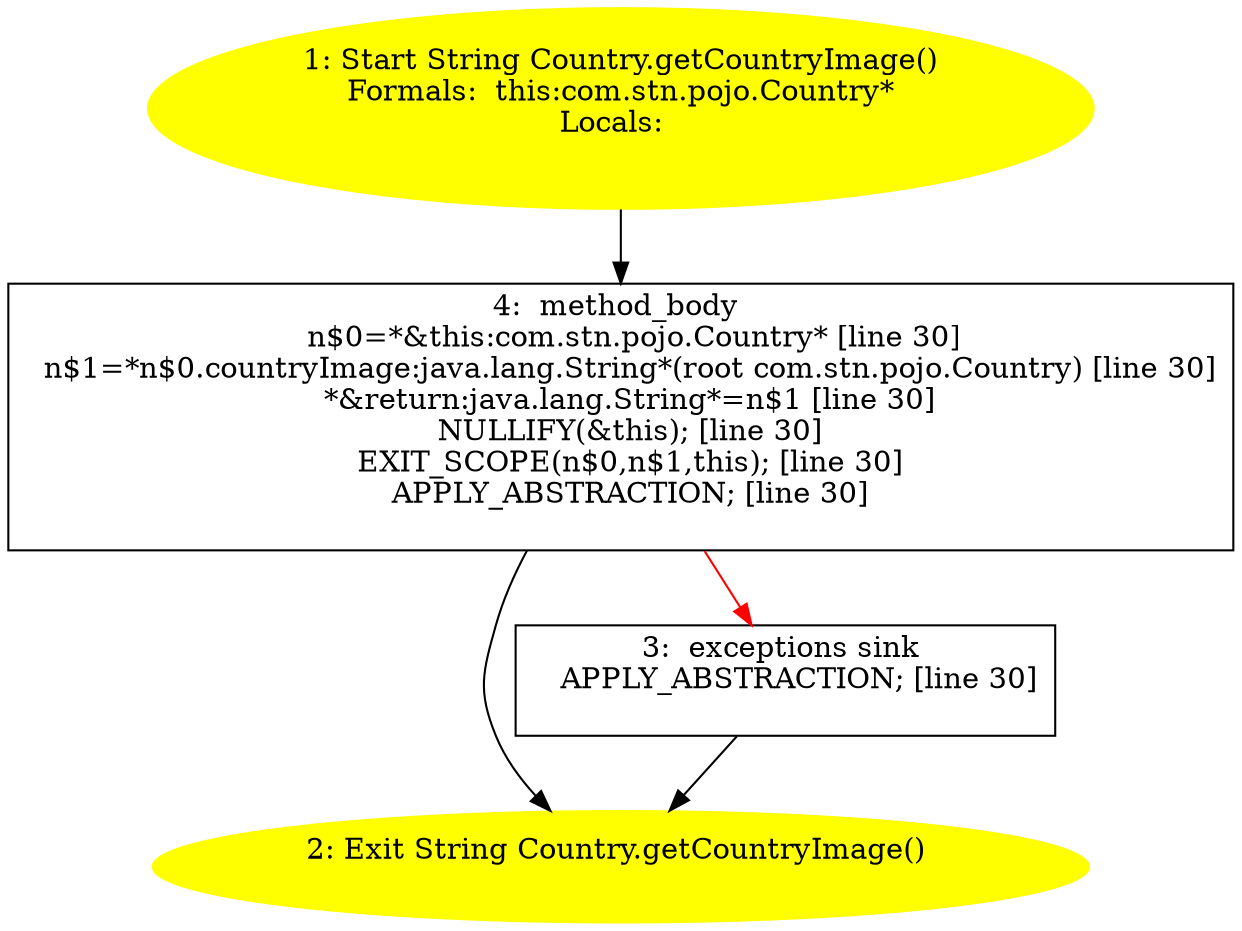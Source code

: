 /* @generated */
digraph cfg {
"com.stn.pojo.Country.getCountryImage():java.lang.String.be8dd4df54bc1cb332dfa04fbccf17bd_1" [label="1: Start String Country.getCountryImage()\nFormals:  this:com.stn.pojo.Country*\nLocals:  \n  " color=yellow style=filled]
	

	 "com.stn.pojo.Country.getCountryImage():java.lang.String.be8dd4df54bc1cb332dfa04fbccf17bd_1" -> "com.stn.pojo.Country.getCountryImage():java.lang.String.be8dd4df54bc1cb332dfa04fbccf17bd_4" ;
"com.stn.pojo.Country.getCountryImage():java.lang.String.be8dd4df54bc1cb332dfa04fbccf17bd_2" [label="2: Exit String Country.getCountryImage() \n  " color=yellow style=filled]
	

"com.stn.pojo.Country.getCountryImage():java.lang.String.be8dd4df54bc1cb332dfa04fbccf17bd_3" [label="3:  exceptions sink \n   APPLY_ABSTRACTION; [line 30]\n " shape="box"]
	

	 "com.stn.pojo.Country.getCountryImage():java.lang.String.be8dd4df54bc1cb332dfa04fbccf17bd_3" -> "com.stn.pojo.Country.getCountryImage():java.lang.String.be8dd4df54bc1cb332dfa04fbccf17bd_2" ;
"com.stn.pojo.Country.getCountryImage():java.lang.String.be8dd4df54bc1cb332dfa04fbccf17bd_4" [label="4:  method_body \n   n$0=*&this:com.stn.pojo.Country* [line 30]\n  n$1=*n$0.countryImage:java.lang.String*(root com.stn.pojo.Country) [line 30]\n  *&return:java.lang.String*=n$1 [line 30]\n  NULLIFY(&this); [line 30]\n  EXIT_SCOPE(n$0,n$1,this); [line 30]\n  APPLY_ABSTRACTION; [line 30]\n " shape="box"]
	

	 "com.stn.pojo.Country.getCountryImage():java.lang.String.be8dd4df54bc1cb332dfa04fbccf17bd_4" -> "com.stn.pojo.Country.getCountryImage():java.lang.String.be8dd4df54bc1cb332dfa04fbccf17bd_2" ;
	 "com.stn.pojo.Country.getCountryImage():java.lang.String.be8dd4df54bc1cb332dfa04fbccf17bd_4" -> "com.stn.pojo.Country.getCountryImage():java.lang.String.be8dd4df54bc1cb332dfa04fbccf17bd_3" [color="red" ];
}
